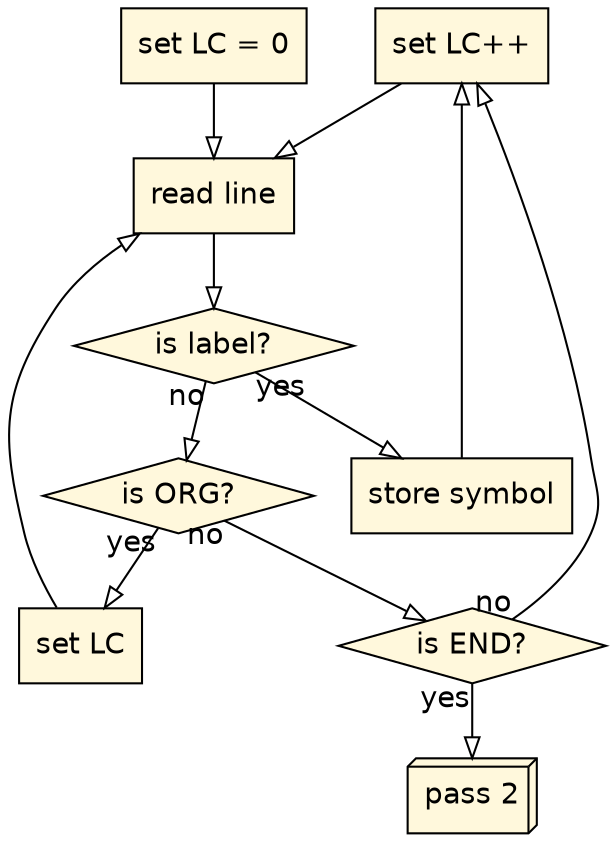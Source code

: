 digraph {
"1cb54d18-9411-419e-8525-44984844c44b" [label="set LC++", shape=box, style=filled, fillcolor=cornsilk, fontname=Helvetica];
"1cb54d18-9411-419e-8525-44984844c44b" -> "e8c8b7d2-1e48-444a-9f1b-4630afa0cb0f" [taillabel="", arrowhead=onormal, fontname=Helvetica];
"980cb5e6-8e21-4f6f-8b65-415ff9e7fda8" [label="set LC = 0", shape=box, style=filled, fillcolor=cornsilk, fontname=Helvetica];
"980cb5e6-8e21-4f6f-8b65-415ff9e7fda8" -> "e8c8b7d2-1e48-444a-9f1b-4630afa0cb0f" [taillabel="", arrowhead=onormal, fontname=Helvetica];
"42eb26fa-827e-43ca-8aa3-747e45db5ae5" [label="is ORG?", shape=diamond, style=filled, fillcolor=cornsilk, fontname=Helvetica];
"42eb26fa-827e-43ca-8aa3-747e45db5ae5" -> "d2b4ce62-dff2-4cfa-ad28-8fe5260c9d24" [taillabel="yes", arrowhead=onormal, fontname=Helvetica];
"42eb26fa-827e-43ca-8aa3-747e45db5ae5" -> "cedd13d0-d5de-4146-9d41-9f1fdeeb82cf" [taillabel="no", arrowhead=onormal, fontname=Helvetica];
"cedd13d0-d5de-4146-9d41-9f1fdeeb82cf" [label="is END?", shape=diamond, style=filled, fillcolor=cornsilk, fontname=Helvetica];
"cedd13d0-d5de-4146-9d41-9f1fdeeb82cf" -> "ae036851-30b6-42fc-96ce-58867768405e" [taillabel="yes", arrowhead=onormal, fontname=Helvetica];
"cedd13d0-d5de-4146-9d41-9f1fdeeb82cf" -> "1cb54d18-9411-419e-8525-44984844c44b" [taillabel="no", arrowhead=onormal, fontname=Helvetica];
"f65bc1ad-5f0c-4259-9fec-4e3fc9c4af64" [label="is label?", shape=diamond, style=filled, fillcolor=cornsilk, fontname=Helvetica];
"f65bc1ad-5f0c-4259-9fec-4e3fc9c4af64" -> "42eb26fa-827e-43ca-8aa3-747e45db5ae5" [taillabel="no", arrowhead=onormal, fontname=Helvetica];
"f65bc1ad-5f0c-4259-9fec-4e3fc9c4af64" -> "3201f18d-dce0-46e2-b53c-7b6abaec8865" [taillabel="yes", arrowhead=onormal, fontname=Helvetica];
"d2b4ce62-dff2-4cfa-ad28-8fe5260c9d24" [label="set LC", shape=box, style=filled, fillcolor=cornsilk, fontname=Helvetica];
"d2b4ce62-dff2-4cfa-ad28-8fe5260c9d24" -> "e8c8b7d2-1e48-444a-9f1b-4630afa0cb0f" [taillabel="", arrowhead=onormal, fontname=Helvetica];
"3201f18d-dce0-46e2-b53c-7b6abaec8865" [label="store symbol", shape=box, style=filled, fillcolor=cornsilk, fontname=Helvetica];
"3201f18d-dce0-46e2-b53c-7b6abaec8865" -> "1cb54d18-9411-419e-8525-44984844c44b" [taillabel="", arrowhead=onormal, fontname=Helvetica];
"ae036851-30b6-42fc-96ce-58867768405e" [label="pass 2", shape=box3d, style=filled, fillcolor=cornsilk, fontname=Helvetica];
"e8c8b7d2-1e48-444a-9f1b-4630afa0cb0f" [label="read line", shape=box, style=filled, fillcolor=cornsilk, fontname=Helvetica];
"e8c8b7d2-1e48-444a-9f1b-4630afa0cb0f" -> "f65bc1ad-5f0c-4259-9fec-4e3fc9c4af64" [taillabel="", arrowhead=onormal, fontname=Helvetica];
}
